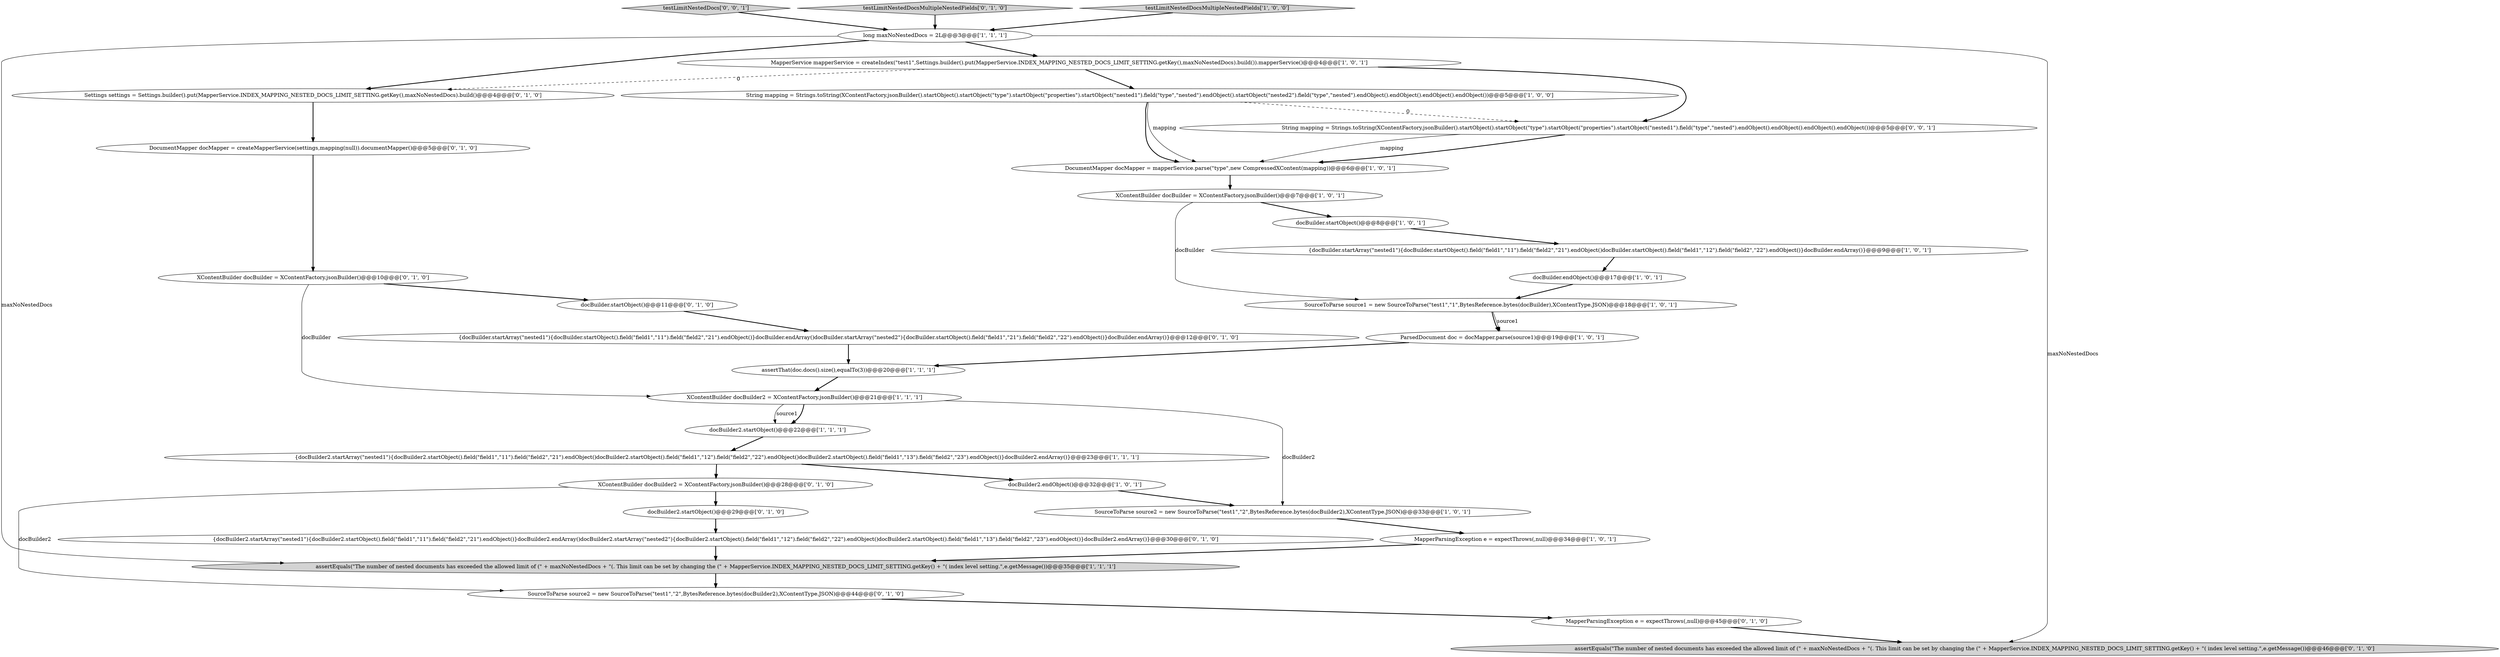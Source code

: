 digraph {
30 [style = filled, label = "docBuilder.startObject()@@@11@@@['0', '1', '0']", fillcolor = white, shape = ellipse image = "AAA0AAABBB2BBB"];
5 [style = filled, label = "MapperParsingException e = expectThrows(,null)@@@34@@@['1', '0', '1']", fillcolor = white, shape = ellipse image = "AAA0AAABBB1BBB"];
2 [style = filled, label = "docBuilder.startObject()@@@8@@@['1', '0', '1']", fillcolor = white, shape = ellipse image = "AAA0AAABBB1BBB"];
21 [style = filled, label = "{docBuilder.startArray(\"nested1\"){docBuilder.startObject().field(\"field1\",\"11\").field(\"field2\",\"21\").endObject()}docBuilder.endArray()docBuilder.startArray(\"nested2\"){docBuilder.startObject().field(\"field1\",\"21\").field(\"field2\",\"22\").endObject()}docBuilder.endArray()}@@@12@@@['0', '1', '0']", fillcolor = white, shape = ellipse image = "AAA0AAABBB2BBB"];
23 [style = filled, label = "SourceToParse source2 = new SourceToParse(\"test1\",\"2\",BytesReference.bytes(docBuilder2),XContentType.JSON)@@@44@@@['0', '1', '0']", fillcolor = white, shape = ellipse image = "AAA0AAABBB2BBB"];
26 [style = filled, label = "Settings settings = Settings.builder().put(MapperService.INDEX_MAPPING_NESTED_DOCS_LIMIT_SETTING.getKey(),maxNoNestedDocs).build()@@@4@@@['0', '1', '0']", fillcolor = white, shape = ellipse image = "AAA1AAABBB2BBB"];
0 [style = filled, label = "SourceToParse source1 = new SourceToParse(\"test1\",\"1\",BytesReference.bytes(docBuilder),XContentType.JSON)@@@18@@@['1', '0', '1']", fillcolor = white, shape = ellipse image = "AAA0AAABBB1BBB"];
32 [style = filled, label = "testLimitNestedDocs['0', '0', '1']", fillcolor = lightgray, shape = diamond image = "AAA0AAABBB3BBB"];
18 [style = filled, label = "XContentBuilder docBuilder2 = XContentFactory.jsonBuilder()@@@21@@@['1', '1', '1']", fillcolor = white, shape = ellipse image = "AAA0AAABBB1BBB"];
9 [style = filled, label = "{docBuilder2.startArray(\"nested1\"){docBuilder2.startObject().field(\"field1\",\"11\").field(\"field2\",\"21\").endObject()docBuilder2.startObject().field(\"field1\",\"12\").field(\"field2\",\"22\").endObject()docBuilder2.startObject().field(\"field1\",\"13\").field(\"field2\",\"23\").endObject()}docBuilder2.endArray()}@@@23@@@['1', '1', '1']", fillcolor = white, shape = ellipse image = "AAA0AAABBB1BBB"];
3 [style = filled, label = "docBuilder2.startObject()@@@22@@@['1', '1', '1']", fillcolor = white, shape = ellipse image = "AAA0AAABBB1BBB"];
19 [style = filled, label = "XContentBuilder docBuilder = XContentFactory.jsonBuilder()@@@10@@@['0', '1', '0']", fillcolor = white, shape = ellipse image = "AAA0AAABBB2BBB"];
20 [style = filled, label = "{docBuilder2.startArray(\"nested1\"){docBuilder2.startObject().field(\"field1\",\"11\").field(\"field2\",\"21\").endObject()}docBuilder2.endArray()docBuilder2.startArray(\"nested2\"){docBuilder2.startObject().field(\"field1\",\"12\").field(\"field2\",\"22\").endObject()docBuilder2.startObject().field(\"field1\",\"13\").field(\"field2\",\"23\").endObject()}docBuilder2.endArray()}@@@30@@@['0', '1', '0']", fillcolor = white, shape = ellipse image = "AAA0AAABBB2BBB"];
15 [style = filled, label = "docBuilder.endObject()@@@17@@@['1', '0', '1']", fillcolor = white, shape = ellipse image = "AAA0AAABBB1BBB"];
6 [style = filled, label = "{docBuilder.startArray(\"nested1\"){docBuilder.startObject().field(\"field1\",\"11\").field(\"field2\",\"21\").endObject()docBuilder.startObject().field(\"field1\",\"12\").field(\"field2\",\"22\").endObject()}docBuilder.endArray()}@@@9@@@['1', '0', '1']", fillcolor = white, shape = ellipse image = "AAA0AAABBB1BBB"];
13 [style = filled, label = "SourceToParse source2 = new SourceToParse(\"test1\",\"2\",BytesReference.bytes(docBuilder2),XContentType.JSON)@@@33@@@['1', '0', '1']", fillcolor = white, shape = ellipse image = "AAA0AAABBB1BBB"];
29 [style = filled, label = "testLimitNestedDocsMultipleNestedFields['0', '1', '0']", fillcolor = lightgray, shape = diamond image = "AAA0AAABBB2BBB"];
12 [style = filled, label = "MapperService mapperService = createIndex(\"test1\",Settings.builder().put(MapperService.INDEX_MAPPING_NESTED_DOCS_LIMIT_SETTING.getKey(),maxNoNestedDocs).build()).mapperService()@@@4@@@['1', '0', '1']", fillcolor = white, shape = ellipse image = "AAA0AAABBB1BBB"];
24 [style = filled, label = "docBuilder2.startObject()@@@29@@@['0', '1', '0']", fillcolor = white, shape = ellipse image = "AAA0AAABBB2BBB"];
28 [style = filled, label = "DocumentMapper docMapper = createMapperService(settings,mapping(null)).documentMapper()@@@5@@@['0', '1', '0']", fillcolor = white, shape = ellipse image = "AAA0AAABBB2BBB"];
16 [style = filled, label = "ParsedDocument doc = docMapper.parse(source1)@@@19@@@['1', '0', '1']", fillcolor = white, shape = ellipse image = "AAA0AAABBB1BBB"];
31 [style = filled, label = "String mapping = Strings.toString(XContentFactory.jsonBuilder().startObject().startObject(\"type\").startObject(\"properties\").startObject(\"nested1\").field(\"type\",\"nested\").endObject().endObject().endObject().endObject())@@@5@@@['0', '0', '1']", fillcolor = white, shape = ellipse image = "AAA0AAABBB3BBB"];
22 [style = filled, label = "assertEquals(\"The number of nested documents has exceeded the allowed limit of (\" + maxNoNestedDocs + \"(. This limit can be set by changing the (\" + MapperService.INDEX_MAPPING_NESTED_DOCS_LIMIT_SETTING.getKey() + \"( index level setting.\",e.getMessage())@@@46@@@['0', '1', '0']", fillcolor = lightgray, shape = ellipse image = "AAA0AAABBB2BBB"];
27 [style = filled, label = "MapperParsingException e = expectThrows(,null)@@@45@@@['0', '1', '0']", fillcolor = white, shape = ellipse image = "AAA0AAABBB2BBB"];
7 [style = filled, label = "String mapping = Strings.toString(XContentFactory.jsonBuilder().startObject().startObject(\"type\").startObject(\"properties\").startObject(\"nested1\").field(\"type\",\"nested\").endObject().startObject(\"nested2\").field(\"type\",\"nested\").endObject().endObject().endObject().endObject())@@@5@@@['1', '0', '0']", fillcolor = white, shape = ellipse image = "AAA0AAABBB1BBB"];
4 [style = filled, label = "docBuilder2.endObject()@@@32@@@['1', '0', '1']", fillcolor = white, shape = ellipse image = "AAA0AAABBB1BBB"];
14 [style = filled, label = "DocumentMapper docMapper = mapperService.parse(\"type\",new CompressedXContent(mapping))@@@6@@@['1', '0', '1']", fillcolor = white, shape = ellipse image = "AAA0AAABBB1BBB"];
8 [style = filled, label = "assertThat(doc.docs().size(),equalTo(3))@@@20@@@['1', '1', '1']", fillcolor = white, shape = ellipse image = "AAA0AAABBB1BBB"];
25 [style = filled, label = "XContentBuilder docBuilder2 = XContentFactory.jsonBuilder()@@@28@@@['0', '1', '0']", fillcolor = white, shape = ellipse image = "AAA0AAABBB2BBB"];
11 [style = filled, label = "testLimitNestedDocsMultipleNestedFields['1', '0', '0']", fillcolor = lightgray, shape = diamond image = "AAA0AAABBB1BBB"];
10 [style = filled, label = "assertEquals(\"The number of nested documents has exceeded the allowed limit of (\" + maxNoNestedDocs + \"(. This limit can be set by changing the (\" + MapperService.INDEX_MAPPING_NESTED_DOCS_LIMIT_SETTING.getKey() + \"( index level setting.\",e.getMessage())@@@35@@@['1', '1', '1']", fillcolor = lightgray, shape = ellipse image = "AAA0AAABBB1BBB"];
17 [style = filled, label = "long maxNoNestedDocs = 2L@@@3@@@['1', '1', '1']", fillcolor = white, shape = ellipse image = "AAA0AAABBB1BBB"];
1 [style = filled, label = "XContentBuilder docBuilder = XContentFactory.jsonBuilder()@@@7@@@['1', '0', '1']", fillcolor = white, shape = ellipse image = "AAA0AAABBB1BBB"];
18->3 [style = bold, label=""];
12->26 [style = dashed, label="0"];
12->7 [style = bold, label=""];
17->26 [style = bold, label=""];
17->22 [style = solid, label="maxNoNestedDocs"];
20->10 [style = bold, label=""];
9->4 [style = bold, label=""];
19->30 [style = bold, label=""];
30->21 [style = bold, label=""];
10->23 [style = bold, label=""];
6->15 [style = bold, label=""];
17->10 [style = solid, label="maxNoNestedDocs"];
24->20 [style = bold, label=""];
7->31 [style = dashed, label="0"];
25->24 [style = bold, label=""];
16->8 [style = bold, label=""];
28->19 [style = bold, label=""];
17->12 [style = bold, label=""];
21->8 [style = bold, label=""];
11->17 [style = bold, label=""];
5->10 [style = bold, label=""];
19->18 [style = solid, label="docBuilder"];
7->14 [style = solid, label="mapping"];
27->22 [style = bold, label=""];
12->31 [style = bold, label=""];
7->14 [style = bold, label=""];
14->1 [style = bold, label=""];
8->18 [style = bold, label=""];
15->0 [style = bold, label=""];
32->17 [style = bold, label=""];
0->16 [style = solid, label="source1"];
3->9 [style = bold, label=""];
29->17 [style = bold, label=""];
31->14 [style = solid, label="mapping"];
25->23 [style = solid, label="docBuilder2"];
26->28 [style = bold, label=""];
18->13 [style = solid, label="docBuilder2"];
2->6 [style = bold, label=""];
4->13 [style = bold, label=""];
9->25 [style = bold, label=""];
1->0 [style = solid, label="docBuilder"];
31->14 [style = bold, label=""];
1->2 [style = bold, label=""];
18->3 [style = solid, label="source1"];
13->5 [style = bold, label=""];
23->27 [style = bold, label=""];
0->16 [style = bold, label=""];
}
